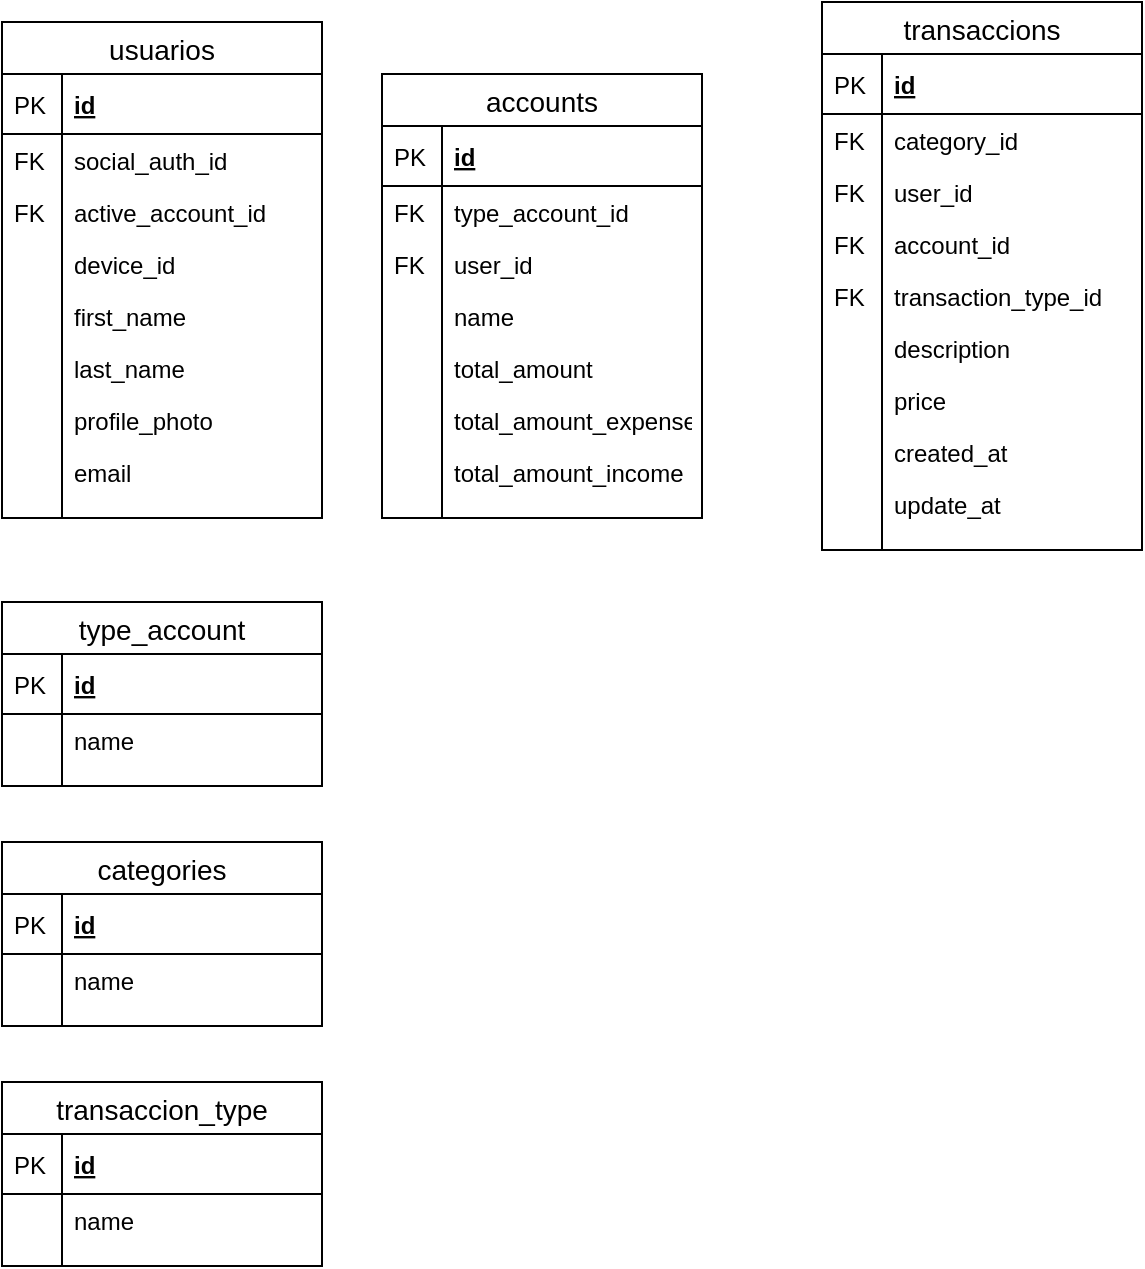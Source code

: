 <mxfile version="13.0.3" type="device"><diagram id="5yVp1Sk64QCrJjHXYqCg" name="Page-1"><mxGraphModel dx="1106" dy="860" grid="1" gridSize="10" guides="1" tooltips="1" connect="1" arrows="1" fold="1" page="1" pageScale="1" pageWidth="850" pageHeight="1100" math="0" shadow="0"><root><mxCell id="0"/><mxCell id="1" parent="0"/><mxCell id="UrQQ1DlNnTcpndFpAHK5-2" value="usuarios" style="swimlane;fontStyle=0;childLayout=stackLayout;horizontal=1;startSize=26;horizontalStack=0;resizeParent=1;resizeParentMax=0;resizeLast=0;collapsible=1;marginBottom=0;align=center;fontSize=14;" parent="1" vertex="1"><mxGeometry x="40" y="60" width="160" height="248" as="geometry"/></mxCell><mxCell id="UrQQ1DlNnTcpndFpAHK5-3" value="id" style="shape=partialRectangle;top=0;left=0;right=0;bottom=1;align=left;verticalAlign=middle;fillColor=none;spacingLeft=34;spacingRight=4;overflow=hidden;rotatable=0;points=[[0,0.5],[1,0.5]];portConstraint=eastwest;dropTarget=0;fontStyle=5;fontSize=12;" parent="UrQQ1DlNnTcpndFpAHK5-2" vertex="1"><mxGeometry y="26" width="160" height="30" as="geometry"/></mxCell><mxCell id="UrQQ1DlNnTcpndFpAHK5-4" value="PK" style="shape=partialRectangle;top=0;left=0;bottom=0;fillColor=none;align=left;verticalAlign=middle;spacingLeft=4;spacingRight=4;overflow=hidden;rotatable=0;points=[];portConstraint=eastwest;part=1;fontSize=12;" parent="UrQQ1DlNnTcpndFpAHK5-3" vertex="1" connectable="0"><mxGeometry width="30" height="30" as="geometry"/></mxCell><mxCell id="UrQQ1DlNnTcpndFpAHK5-13" value="social_auth_id" style="shape=partialRectangle;top=0;left=0;right=0;bottom=0;align=left;verticalAlign=top;fillColor=none;spacingLeft=34;spacingRight=4;overflow=hidden;rotatable=0;points=[[0,0.5],[1,0.5]];portConstraint=eastwest;dropTarget=0;fontSize=12;" parent="UrQQ1DlNnTcpndFpAHK5-2" vertex="1"><mxGeometry y="56" width="160" height="26" as="geometry"/></mxCell><mxCell id="UrQQ1DlNnTcpndFpAHK5-14" value="FK" style="shape=partialRectangle;top=0;left=0;bottom=0;fillColor=none;align=left;verticalAlign=top;spacingLeft=4;spacingRight=4;overflow=hidden;rotatable=0;points=[];portConstraint=eastwest;part=1;fontSize=12;" parent="UrQQ1DlNnTcpndFpAHK5-13" vertex="1" connectable="0"><mxGeometry width="30" height="26" as="geometry"/></mxCell><mxCell id="hpyzSHzRoORcJGKO-4-t-1" value="active_account_id" style="shape=partialRectangle;top=0;left=0;right=0;bottom=0;align=left;verticalAlign=top;fillColor=none;spacingLeft=34;spacingRight=4;overflow=hidden;rotatable=0;points=[[0,0.5],[1,0.5]];portConstraint=eastwest;dropTarget=0;fontSize=12;" vertex="1" parent="UrQQ1DlNnTcpndFpAHK5-2"><mxGeometry y="82" width="160" height="26" as="geometry"/></mxCell><mxCell id="hpyzSHzRoORcJGKO-4-t-2" value="FK" style="shape=partialRectangle;top=0;left=0;bottom=0;fillColor=none;align=left;verticalAlign=top;spacingLeft=4;spacingRight=4;overflow=hidden;rotatable=0;points=[];portConstraint=eastwest;part=1;fontSize=12;" vertex="1" connectable="0" parent="hpyzSHzRoORcJGKO-4-t-1"><mxGeometry width="30" height="26" as="geometry"/></mxCell><mxCell id="UrQQ1DlNnTcpndFpAHK5-99" value="device_id" style="shape=partialRectangle;top=0;left=0;right=0;bottom=0;align=left;verticalAlign=top;fillColor=none;spacingLeft=34;spacingRight=4;overflow=hidden;rotatable=0;points=[[0,0.5],[1,0.5]];portConstraint=eastwest;dropTarget=0;fontSize=12;" parent="UrQQ1DlNnTcpndFpAHK5-2" vertex="1"><mxGeometry y="108" width="160" height="26" as="geometry"/></mxCell><mxCell id="UrQQ1DlNnTcpndFpAHK5-100" value="" style="shape=partialRectangle;top=0;left=0;bottom=0;fillColor=none;align=left;verticalAlign=top;spacingLeft=4;spacingRight=4;overflow=hidden;rotatable=0;points=[];portConstraint=eastwest;part=1;fontSize=12;" parent="UrQQ1DlNnTcpndFpAHK5-99" vertex="1" connectable="0"><mxGeometry width="30" height="26" as="geometry"/></mxCell><mxCell id="UrQQ1DlNnTcpndFpAHK5-5" value="first_name" style="shape=partialRectangle;top=0;left=0;right=0;bottom=0;align=left;verticalAlign=top;fillColor=none;spacingLeft=34;spacingRight=4;overflow=hidden;rotatable=0;points=[[0,0.5],[1,0.5]];portConstraint=eastwest;dropTarget=0;fontSize=12;" parent="UrQQ1DlNnTcpndFpAHK5-2" vertex="1"><mxGeometry y="134" width="160" height="26" as="geometry"/></mxCell><mxCell id="UrQQ1DlNnTcpndFpAHK5-6" value="" style="shape=partialRectangle;top=0;left=0;bottom=0;fillColor=none;align=left;verticalAlign=top;spacingLeft=4;spacingRight=4;overflow=hidden;rotatable=0;points=[];portConstraint=eastwest;part=1;fontSize=12;" parent="UrQQ1DlNnTcpndFpAHK5-5" vertex="1" connectable="0"><mxGeometry width="30" height="26" as="geometry"/></mxCell><mxCell id="UrQQ1DlNnTcpndFpAHK5-7" value="last_name" style="shape=partialRectangle;top=0;left=0;right=0;bottom=0;align=left;verticalAlign=top;fillColor=none;spacingLeft=34;spacingRight=4;overflow=hidden;rotatable=0;points=[[0,0.5],[1,0.5]];portConstraint=eastwest;dropTarget=0;fontSize=12;" parent="UrQQ1DlNnTcpndFpAHK5-2" vertex="1"><mxGeometry y="160" width="160" height="26" as="geometry"/></mxCell><mxCell id="UrQQ1DlNnTcpndFpAHK5-8" value="" style="shape=partialRectangle;top=0;left=0;bottom=0;fillColor=none;align=left;verticalAlign=top;spacingLeft=4;spacingRight=4;overflow=hidden;rotatable=0;points=[];portConstraint=eastwest;part=1;fontSize=12;" parent="UrQQ1DlNnTcpndFpAHK5-7" vertex="1" connectable="0"><mxGeometry width="30" height="26" as="geometry"/></mxCell><mxCell id="UrQQ1DlNnTcpndFpAHK5-103" value="profile_photo" style="shape=partialRectangle;top=0;left=0;right=0;bottom=0;align=left;verticalAlign=top;fillColor=none;spacingLeft=34;spacingRight=4;overflow=hidden;rotatable=0;points=[[0,0.5],[1,0.5]];portConstraint=eastwest;dropTarget=0;fontSize=12;" parent="UrQQ1DlNnTcpndFpAHK5-2" vertex="1"><mxGeometry y="186" width="160" height="26" as="geometry"/></mxCell><mxCell id="UrQQ1DlNnTcpndFpAHK5-104" value="" style="shape=partialRectangle;top=0;left=0;bottom=0;fillColor=none;align=left;verticalAlign=top;spacingLeft=4;spacingRight=4;overflow=hidden;rotatable=0;points=[];portConstraint=eastwest;part=1;fontSize=12;" parent="UrQQ1DlNnTcpndFpAHK5-103" vertex="1" connectable="0"><mxGeometry width="30" height="26" as="geometry"/></mxCell><mxCell id="UrQQ1DlNnTcpndFpAHK5-21" value="email" style="shape=partialRectangle;top=0;left=0;right=0;bottom=0;align=left;verticalAlign=top;fillColor=none;spacingLeft=34;spacingRight=4;overflow=hidden;rotatable=0;points=[[0,0.5],[1,0.5]];portConstraint=eastwest;dropTarget=0;fontSize=12;" parent="UrQQ1DlNnTcpndFpAHK5-2" vertex="1"><mxGeometry y="212" width="160" height="26" as="geometry"/></mxCell><mxCell id="UrQQ1DlNnTcpndFpAHK5-22" value="" style="shape=partialRectangle;top=0;left=0;bottom=0;fillColor=none;align=left;verticalAlign=top;spacingLeft=4;spacingRight=4;overflow=hidden;rotatable=0;points=[];portConstraint=eastwest;part=1;fontSize=12;" parent="UrQQ1DlNnTcpndFpAHK5-21" vertex="1" connectable="0"><mxGeometry width="30" height="26" as="geometry"/></mxCell><mxCell id="UrQQ1DlNnTcpndFpAHK5-11" value="" style="shape=partialRectangle;top=0;left=0;right=0;bottom=0;align=left;verticalAlign=top;fillColor=none;spacingLeft=34;spacingRight=4;overflow=hidden;rotatable=0;points=[[0,0.5],[1,0.5]];portConstraint=eastwest;dropTarget=0;fontSize=12;" parent="UrQQ1DlNnTcpndFpAHK5-2" vertex="1"><mxGeometry y="238" width="160" height="10" as="geometry"/></mxCell><mxCell id="UrQQ1DlNnTcpndFpAHK5-12" value="" style="shape=partialRectangle;top=0;left=0;bottom=0;fillColor=none;align=left;verticalAlign=top;spacingLeft=4;spacingRight=4;overflow=hidden;rotatable=0;points=[];portConstraint=eastwest;part=1;fontSize=12;" parent="UrQQ1DlNnTcpndFpAHK5-11" vertex="1" connectable="0"><mxGeometry width="30" height="10" as="geometry"/></mxCell><mxCell id="UrQQ1DlNnTcpndFpAHK5-47" value="transaccions" style="swimlane;fontStyle=0;childLayout=stackLayout;horizontal=1;startSize=26;horizontalStack=0;resizeParent=1;resizeParentMax=0;resizeLast=0;collapsible=1;marginBottom=0;align=center;fontSize=14;" parent="1" vertex="1"><mxGeometry x="450" y="50" width="160" height="274" as="geometry"/></mxCell><mxCell id="UrQQ1DlNnTcpndFpAHK5-48" value="id" style="shape=partialRectangle;top=0;left=0;right=0;bottom=1;align=left;verticalAlign=middle;fillColor=none;spacingLeft=34;spacingRight=4;overflow=hidden;rotatable=0;points=[[0,0.5],[1,0.5]];portConstraint=eastwest;dropTarget=0;fontStyle=5;fontSize=12;" parent="UrQQ1DlNnTcpndFpAHK5-47" vertex="1"><mxGeometry y="26" width="160" height="30" as="geometry"/></mxCell><mxCell id="UrQQ1DlNnTcpndFpAHK5-49" value="PK" style="shape=partialRectangle;top=0;left=0;bottom=0;fillColor=none;align=left;verticalAlign=middle;spacingLeft=4;spacingRight=4;overflow=hidden;rotatable=0;points=[];portConstraint=eastwest;part=1;fontSize=12;" parent="UrQQ1DlNnTcpndFpAHK5-48" vertex="1" connectable="0"><mxGeometry width="30" height="30" as="geometry"/></mxCell><mxCell id="UrQQ1DlNnTcpndFpAHK5-54" value="category_id" style="shape=partialRectangle;top=0;left=0;right=0;bottom=0;align=left;verticalAlign=top;fillColor=none;spacingLeft=34;spacingRight=4;overflow=hidden;rotatable=0;points=[[0,0.5],[1,0.5]];portConstraint=eastwest;dropTarget=0;fontSize=12;" parent="UrQQ1DlNnTcpndFpAHK5-47" vertex="1"><mxGeometry y="56" width="160" height="26" as="geometry"/></mxCell><mxCell id="UrQQ1DlNnTcpndFpAHK5-55" value="FK" style="shape=partialRectangle;top=0;left=0;bottom=0;fillColor=none;align=left;verticalAlign=top;spacingLeft=4;spacingRight=4;overflow=hidden;rotatable=0;points=[];portConstraint=eastwest;part=1;fontSize=12;" parent="UrQQ1DlNnTcpndFpAHK5-54" vertex="1" connectable="0"><mxGeometry width="30" height="26" as="geometry"/></mxCell><mxCell id="hpyzSHzRoORcJGKO-4-t-11" value="user_id" style="shape=partialRectangle;top=0;left=0;right=0;bottom=0;align=left;verticalAlign=top;fillColor=none;spacingLeft=34;spacingRight=4;overflow=hidden;rotatable=0;points=[[0,0.5],[1,0.5]];portConstraint=eastwest;dropTarget=0;fontSize=12;" vertex="1" parent="UrQQ1DlNnTcpndFpAHK5-47"><mxGeometry y="82" width="160" height="26" as="geometry"/></mxCell><mxCell id="hpyzSHzRoORcJGKO-4-t-12" value="FK" style="shape=partialRectangle;top=0;left=0;bottom=0;fillColor=none;align=left;verticalAlign=top;spacingLeft=4;spacingRight=4;overflow=hidden;rotatable=0;points=[];portConstraint=eastwest;part=1;fontSize=12;" vertex="1" connectable="0" parent="hpyzSHzRoORcJGKO-4-t-11"><mxGeometry width="30" height="26" as="geometry"/></mxCell><mxCell id="UrQQ1DlNnTcpndFpAHK5-111" value="account_id" style="shape=partialRectangle;top=0;left=0;right=0;bottom=0;align=left;verticalAlign=top;fillColor=none;spacingLeft=34;spacingRight=4;overflow=hidden;rotatable=0;points=[[0,0.5],[1,0.5]];portConstraint=eastwest;dropTarget=0;fontSize=12;" parent="UrQQ1DlNnTcpndFpAHK5-47" vertex="1"><mxGeometry y="108" width="160" height="26" as="geometry"/></mxCell><mxCell id="UrQQ1DlNnTcpndFpAHK5-112" value="FK" style="shape=partialRectangle;top=0;left=0;bottom=0;fillColor=none;align=left;verticalAlign=top;spacingLeft=4;spacingRight=4;overflow=hidden;rotatable=0;points=[];portConstraint=eastwest;part=1;fontSize=12;" parent="UrQQ1DlNnTcpndFpAHK5-111" vertex="1" connectable="0"><mxGeometry width="30" height="26" as="geometry"/></mxCell><mxCell id="UrQQ1DlNnTcpndFpAHK5-73" value="transaction_type_id&#10;" style="shape=partialRectangle;top=0;left=0;right=0;bottom=0;align=left;verticalAlign=top;fillColor=none;spacingLeft=34;spacingRight=4;overflow=hidden;rotatable=0;points=[[0,0.5],[1,0.5]];portConstraint=eastwest;dropTarget=0;fontSize=12;" parent="UrQQ1DlNnTcpndFpAHK5-47" vertex="1"><mxGeometry y="134" width="160" height="26" as="geometry"/></mxCell><mxCell id="UrQQ1DlNnTcpndFpAHK5-74" value="FK" style="shape=partialRectangle;top=0;left=0;bottom=0;fillColor=none;align=left;verticalAlign=top;spacingLeft=4;spacingRight=4;overflow=hidden;rotatable=0;points=[];portConstraint=eastwest;part=1;fontSize=12;" parent="UrQQ1DlNnTcpndFpAHK5-73" vertex="1" connectable="0"><mxGeometry width="30" height="26" as="geometry"/></mxCell><mxCell id="UrQQ1DlNnTcpndFpAHK5-50" value="description" style="shape=partialRectangle;top=0;left=0;right=0;bottom=0;align=left;verticalAlign=top;fillColor=none;spacingLeft=34;spacingRight=4;overflow=hidden;rotatable=0;points=[[0,0.5],[1,0.5]];portConstraint=eastwest;dropTarget=0;fontSize=12;" parent="UrQQ1DlNnTcpndFpAHK5-47" vertex="1"><mxGeometry y="160" width="160" height="26" as="geometry"/></mxCell><mxCell id="UrQQ1DlNnTcpndFpAHK5-51" value="" style="shape=partialRectangle;top=0;left=0;bottom=0;fillColor=none;align=left;verticalAlign=top;spacingLeft=4;spacingRight=4;overflow=hidden;rotatable=0;points=[];portConstraint=eastwest;part=1;fontSize=12;" parent="UrQQ1DlNnTcpndFpAHK5-50" vertex="1" connectable="0"><mxGeometry width="30" height="26" as="geometry"/></mxCell><mxCell id="UrQQ1DlNnTcpndFpAHK5-52" value="price" style="shape=partialRectangle;top=0;left=0;right=0;bottom=0;align=left;verticalAlign=top;fillColor=none;spacingLeft=34;spacingRight=4;overflow=hidden;rotatable=0;points=[[0,0.5],[1,0.5]];portConstraint=eastwest;dropTarget=0;fontSize=12;" parent="UrQQ1DlNnTcpndFpAHK5-47" vertex="1"><mxGeometry y="186" width="160" height="26" as="geometry"/></mxCell><mxCell id="UrQQ1DlNnTcpndFpAHK5-53" value="" style="shape=partialRectangle;top=0;left=0;bottom=0;fillColor=none;align=left;verticalAlign=top;spacingLeft=4;spacingRight=4;overflow=hidden;rotatable=0;points=[];portConstraint=eastwest;part=1;fontSize=12;" parent="UrQQ1DlNnTcpndFpAHK5-52" vertex="1" connectable="0"><mxGeometry width="30" height="26" as="geometry"/></mxCell><mxCell id="UrQQ1DlNnTcpndFpAHK5-69" value="created_at" style="shape=partialRectangle;top=0;left=0;right=0;bottom=0;align=left;verticalAlign=top;fillColor=none;spacingLeft=34;spacingRight=4;overflow=hidden;rotatable=0;points=[[0,0.5],[1,0.5]];portConstraint=eastwest;dropTarget=0;fontSize=12;" parent="UrQQ1DlNnTcpndFpAHK5-47" vertex="1"><mxGeometry y="212" width="160" height="26" as="geometry"/></mxCell><mxCell id="UrQQ1DlNnTcpndFpAHK5-70" value="" style="shape=partialRectangle;top=0;left=0;bottom=0;fillColor=none;align=left;verticalAlign=top;spacingLeft=4;spacingRight=4;overflow=hidden;rotatable=0;points=[];portConstraint=eastwest;part=1;fontSize=12;" parent="UrQQ1DlNnTcpndFpAHK5-69" vertex="1" connectable="0"><mxGeometry width="30" height="26" as="geometry"/></mxCell><mxCell id="UrQQ1DlNnTcpndFpAHK5-71" value="update_at" style="shape=partialRectangle;top=0;left=0;right=0;bottom=0;align=left;verticalAlign=top;fillColor=none;spacingLeft=34;spacingRight=4;overflow=hidden;rotatable=0;points=[[0,0.5],[1,0.5]];portConstraint=eastwest;dropTarget=0;fontSize=12;" parent="UrQQ1DlNnTcpndFpAHK5-47" vertex="1"><mxGeometry y="238" width="160" height="26" as="geometry"/></mxCell><mxCell id="UrQQ1DlNnTcpndFpAHK5-72" value="" style="shape=partialRectangle;top=0;left=0;bottom=0;fillColor=none;align=left;verticalAlign=top;spacingLeft=4;spacingRight=4;overflow=hidden;rotatable=0;points=[];portConstraint=eastwest;part=1;fontSize=12;" parent="UrQQ1DlNnTcpndFpAHK5-71" vertex="1" connectable="0"><mxGeometry width="30" height="26" as="geometry"/></mxCell><mxCell id="UrQQ1DlNnTcpndFpAHK5-56" value="" style="shape=partialRectangle;top=0;left=0;right=0;bottom=0;align=left;verticalAlign=top;fillColor=none;spacingLeft=34;spacingRight=4;overflow=hidden;rotatable=0;points=[[0,0.5],[1,0.5]];portConstraint=eastwest;dropTarget=0;fontSize=12;" parent="UrQQ1DlNnTcpndFpAHK5-47" vertex="1"><mxGeometry y="264" width="160" height="10" as="geometry"/></mxCell><mxCell id="UrQQ1DlNnTcpndFpAHK5-57" value="" style="shape=partialRectangle;top=0;left=0;bottom=0;fillColor=none;align=left;verticalAlign=top;spacingLeft=4;spacingRight=4;overflow=hidden;rotatable=0;points=[];portConstraint=eastwest;part=1;fontSize=12;" parent="UrQQ1DlNnTcpndFpAHK5-56" vertex="1" connectable="0"><mxGeometry width="30" height="10" as="geometry"/></mxCell><mxCell id="UrQQ1DlNnTcpndFpAHK5-34" value="accounts" style="swimlane;fontStyle=0;childLayout=stackLayout;horizontal=1;startSize=26;horizontalStack=0;resizeParent=1;resizeParentMax=0;resizeLast=0;collapsible=1;marginBottom=0;align=center;fontSize=14;" parent="1" vertex="1"><mxGeometry x="230" y="86" width="160" height="222" as="geometry"/></mxCell><mxCell id="UrQQ1DlNnTcpndFpAHK5-35" value="id" style="shape=partialRectangle;top=0;left=0;right=0;bottom=1;align=left;verticalAlign=middle;fillColor=none;spacingLeft=34;spacingRight=4;overflow=hidden;rotatable=0;points=[[0,0.5],[1,0.5]];portConstraint=eastwest;dropTarget=0;fontStyle=5;fontSize=12;" parent="UrQQ1DlNnTcpndFpAHK5-34" vertex="1"><mxGeometry y="26" width="160" height="30" as="geometry"/></mxCell><mxCell id="UrQQ1DlNnTcpndFpAHK5-36" value="PK" style="shape=partialRectangle;top=0;left=0;bottom=0;fillColor=none;align=left;verticalAlign=middle;spacingLeft=4;spacingRight=4;overflow=hidden;rotatable=0;points=[];portConstraint=eastwest;part=1;fontSize=12;" parent="UrQQ1DlNnTcpndFpAHK5-35" vertex="1" connectable="0"><mxGeometry width="30" height="30" as="geometry"/></mxCell><mxCell id="UrQQ1DlNnTcpndFpAHK5-97" value="type_account_id" style="shape=partialRectangle;top=0;left=0;right=0;bottom=0;align=left;verticalAlign=top;fillColor=none;spacingLeft=34;spacingRight=4;overflow=hidden;rotatable=0;points=[[0,0.5],[1,0.5]];portConstraint=eastwest;dropTarget=0;fontSize=12;" parent="UrQQ1DlNnTcpndFpAHK5-34" vertex="1"><mxGeometry y="56" width="160" height="26" as="geometry"/></mxCell><mxCell id="UrQQ1DlNnTcpndFpAHK5-98" value="FK" style="shape=partialRectangle;top=0;left=0;bottom=0;fillColor=none;align=left;verticalAlign=top;spacingLeft=4;spacingRight=4;overflow=hidden;rotatable=0;points=[];portConstraint=eastwest;part=1;fontSize=12;" parent="UrQQ1DlNnTcpndFpAHK5-97" vertex="1" connectable="0"><mxGeometry width="30" height="26" as="geometry"/></mxCell><mxCell id="UrQQ1DlNnTcpndFpAHK5-101" value="user_id" style="shape=partialRectangle;top=0;left=0;right=0;bottom=0;align=left;verticalAlign=top;fillColor=none;spacingLeft=34;spacingRight=4;overflow=hidden;rotatable=0;points=[[0,0.5],[1,0.5]];portConstraint=eastwest;dropTarget=0;fontSize=12;" parent="UrQQ1DlNnTcpndFpAHK5-34" vertex="1"><mxGeometry y="82" width="160" height="26" as="geometry"/></mxCell><mxCell id="UrQQ1DlNnTcpndFpAHK5-102" value="FK" style="shape=partialRectangle;top=0;left=0;bottom=0;fillColor=none;align=left;verticalAlign=top;spacingLeft=4;spacingRight=4;overflow=hidden;rotatable=0;points=[];portConstraint=eastwest;part=1;fontSize=12;" parent="UrQQ1DlNnTcpndFpAHK5-101" vertex="1" connectable="0"><mxGeometry width="30" height="26" as="geometry"/></mxCell><mxCell id="UrQQ1DlNnTcpndFpAHK5-37" value="name" style="shape=partialRectangle;top=0;left=0;right=0;bottom=0;align=left;verticalAlign=top;fillColor=none;spacingLeft=34;spacingRight=4;overflow=hidden;rotatable=0;points=[[0,0.5],[1,0.5]];portConstraint=eastwest;dropTarget=0;fontSize=12;" parent="UrQQ1DlNnTcpndFpAHK5-34" vertex="1"><mxGeometry y="108" width="160" height="26" as="geometry"/></mxCell><mxCell id="UrQQ1DlNnTcpndFpAHK5-38" value="" style="shape=partialRectangle;top=0;left=0;bottom=0;fillColor=none;align=left;verticalAlign=top;spacingLeft=4;spacingRight=4;overflow=hidden;rotatable=0;points=[];portConstraint=eastwest;part=1;fontSize=12;" parent="UrQQ1DlNnTcpndFpAHK5-37" vertex="1" connectable="0"><mxGeometry width="30" height="26" as="geometry"/></mxCell><mxCell id="UrQQ1DlNnTcpndFpAHK5-39" value="total_amount" style="shape=partialRectangle;top=0;left=0;right=0;bottom=0;align=left;verticalAlign=top;fillColor=none;spacingLeft=34;spacingRight=4;overflow=hidden;rotatable=0;points=[[0,0.5],[1,0.5]];portConstraint=eastwest;dropTarget=0;fontSize=12;" parent="UrQQ1DlNnTcpndFpAHK5-34" vertex="1"><mxGeometry y="134" width="160" height="26" as="geometry"/></mxCell><mxCell id="UrQQ1DlNnTcpndFpAHK5-40" value="" style="shape=partialRectangle;top=0;left=0;bottom=0;fillColor=none;align=left;verticalAlign=top;spacingLeft=4;spacingRight=4;overflow=hidden;rotatable=0;points=[];portConstraint=eastwest;part=1;fontSize=12;" parent="UrQQ1DlNnTcpndFpAHK5-39" vertex="1" connectable="0"><mxGeometry width="30" height="26" as="geometry"/></mxCell><mxCell id="hpyzSHzRoORcJGKO-4-t-3" value="total_amount_expenses" style="shape=partialRectangle;top=0;left=0;right=0;bottom=0;align=left;verticalAlign=top;fillColor=none;spacingLeft=34;spacingRight=4;overflow=hidden;rotatable=0;points=[[0,0.5],[1,0.5]];portConstraint=eastwest;dropTarget=0;fontSize=12;" vertex="1" parent="UrQQ1DlNnTcpndFpAHK5-34"><mxGeometry y="160" width="160" height="26" as="geometry"/></mxCell><mxCell id="hpyzSHzRoORcJGKO-4-t-4" value="" style="shape=partialRectangle;top=0;left=0;bottom=0;fillColor=none;align=left;verticalAlign=top;spacingLeft=4;spacingRight=4;overflow=hidden;rotatable=0;points=[];portConstraint=eastwest;part=1;fontSize=12;" vertex="1" connectable="0" parent="hpyzSHzRoORcJGKO-4-t-3"><mxGeometry width="30" height="26" as="geometry"/></mxCell><mxCell id="hpyzSHzRoORcJGKO-4-t-7" value="total_amount_income" style="shape=partialRectangle;top=0;left=0;right=0;bottom=0;align=left;verticalAlign=top;fillColor=none;spacingLeft=34;spacingRight=4;overflow=hidden;rotatable=0;points=[[0,0.5],[1,0.5]];portConstraint=eastwest;dropTarget=0;fontSize=12;" vertex="1" parent="UrQQ1DlNnTcpndFpAHK5-34"><mxGeometry y="186" width="160" height="26" as="geometry"/></mxCell><mxCell id="hpyzSHzRoORcJGKO-4-t-8" value="" style="shape=partialRectangle;top=0;left=0;bottom=0;fillColor=none;align=left;verticalAlign=top;spacingLeft=4;spacingRight=4;overflow=hidden;rotatable=0;points=[];portConstraint=eastwest;part=1;fontSize=12;" vertex="1" connectable="0" parent="hpyzSHzRoORcJGKO-4-t-7"><mxGeometry width="30" height="26" as="geometry"/></mxCell><mxCell id="UrQQ1DlNnTcpndFpAHK5-43" value="" style="shape=partialRectangle;top=0;left=0;right=0;bottom=0;align=left;verticalAlign=top;fillColor=none;spacingLeft=34;spacingRight=4;overflow=hidden;rotatable=0;points=[[0,0.5],[1,0.5]];portConstraint=eastwest;dropTarget=0;fontSize=12;" parent="UrQQ1DlNnTcpndFpAHK5-34" vertex="1"><mxGeometry y="212" width="160" height="10" as="geometry"/></mxCell><mxCell id="UrQQ1DlNnTcpndFpAHK5-44" value="" style="shape=partialRectangle;top=0;left=0;bottom=0;fillColor=none;align=left;verticalAlign=top;spacingLeft=4;spacingRight=4;overflow=hidden;rotatable=0;points=[];portConstraint=eastwest;part=1;fontSize=12;" parent="UrQQ1DlNnTcpndFpAHK5-43" vertex="1" connectable="0"><mxGeometry width="30" height="10" as="geometry"/></mxCell><mxCell id="UrQQ1DlNnTcpndFpAHK5-86" value="type_account" style="swimlane;fontStyle=0;childLayout=stackLayout;horizontal=1;startSize=26;horizontalStack=0;resizeParent=1;resizeParentMax=0;resizeLast=0;collapsible=1;marginBottom=0;align=center;fontSize=14;" parent="1" vertex="1"><mxGeometry x="40" y="350" width="160" height="92" as="geometry"/></mxCell><mxCell id="UrQQ1DlNnTcpndFpAHK5-87" value="id" style="shape=partialRectangle;top=0;left=0;right=0;bottom=1;align=left;verticalAlign=middle;fillColor=none;spacingLeft=34;spacingRight=4;overflow=hidden;rotatable=0;points=[[0,0.5],[1,0.5]];portConstraint=eastwest;dropTarget=0;fontStyle=5;fontSize=12;" parent="UrQQ1DlNnTcpndFpAHK5-86" vertex="1"><mxGeometry y="26" width="160" height="30" as="geometry"/></mxCell><mxCell id="UrQQ1DlNnTcpndFpAHK5-88" value="PK" style="shape=partialRectangle;top=0;left=0;bottom=0;fillColor=none;align=left;verticalAlign=middle;spacingLeft=4;spacingRight=4;overflow=hidden;rotatable=0;points=[];portConstraint=eastwest;part=1;fontSize=12;" parent="UrQQ1DlNnTcpndFpAHK5-87" vertex="1" connectable="0"><mxGeometry width="30" height="30" as="geometry"/></mxCell><mxCell id="UrQQ1DlNnTcpndFpAHK5-91" value="name" style="shape=partialRectangle;top=0;left=0;right=0;bottom=0;align=left;verticalAlign=top;fillColor=none;spacingLeft=34;spacingRight=4;overflow=hidden;rotatable=0;points=[[0,0.5],[1,0.5]];portConstraint=eastwest;dropTarget=0;fontSize=12;" parent="UrQQ1DlNnTcpndFpAHK5-86" vertex="1"><mxGeometry y="56" width="160" height="26" as="geometry"/></mxCell><mxCell id="UrQQ1DlNnTcpndFpAHK5-92" value="" style="shape=partialRectangle;top=0;left=0;bottom=0;fillColor=none;align=left;verticalAlign=top;spacingLeft=4;spacingRight=4;overflow=hidden;rotatable=0;points=[];portConstraint=eastwest;part=1;fontSize=12;" parent="UrQQ1DlNnTcpndFpAHK5-91" vertex="1" connectable="0"><mxGeometry width="30" height="26" as="geometry"/></mxCell><mxCell id="UrQQ1DlNnTcpndFpAHK5-95" value="" style="shape=partialRectangle;top=0;left=0;right=0;bottom=0;align=left;verticalAlign=top;fillColor=none;spacingLeft=34;spacingRight=4;overflow=hidden;rotatable=0;points=[[0,0.5],[1,0.5]];portConstraint=eastwest;dropTarget=0;fontSize=12;" parent="UrQQ1DlNnTcpndFpAHK5-86" vertex="1"><mxGeometry y="82" width="160" height="10" as="geometry"/></mxCell><mxCell id="UrQQ1DlNnTcpndFpAHK5-96" value="" style="shape=partialRectangle;top=0;left=0;bottom=0;fillColor=none;align=left;verticalAlign=top;spacingLeft=4;spacingRight=4;overflow=hidden;rotatable=0;points=[];portConstraint=eastwest;part=1;fontSize=12;" parent="UrQQ1DlNnTcpndFpAHK5-95" vertex="1" connectable="0"><mxGeometry width="30" height="10" as="geometry"/></mxCell><mxCell id="UrQQ1DlNnTcpndFpAHK5-58" value="categories" style="swimlane;fontStyle=0;childLayout=stackLayout;horizontal=1;startSize=26;horizontalStack=0;resizeParent=1;resizeParentMax=0;resizeLast=0;collapsible=1;marginBottom=0;align=center;fontSize=14;" parent="1" vertex="1"><mxGeometry x="40" y="470" width="160" height="92" as="geometry"/></mxCell><mxCell id="UrQQ1DlNnTcpndFpAHK5-59" value="id" style="shape=partialRectangle;top=0;left=0;right=0;bottom=1;align=left;verticalAlign=middle;fillColor=none;spacingLeft=34;spacingRight=4;overflow=hidden;rotatable=0;points=[[0,0.5],[1,0.5]];portConstraint=eastwest;dropTarget=0;fontStyle=5;fontSize=12;" parent="UrQQ1DlNnTcpndFpAHK5-58" vertex="1"><mxGeometry y="26" width="160" height="30" as="geometry"/></mxCell><mxCell id="UrQQ1DlNnTcpndFpAHK5-60" value="PK" style="shape=partialRectangle;top=0;left=0;bottom=0;fillColor=none;align=left;verticalAlign=middle;spacingLeft=4;spacingRight=4;overflow=hidden;rotatable=0;points=[];portConstraint=eastwest;part=1;fontSize=12;" parent="UrQQ1DlNnTcpndFpAHK5-59" vertex="1" connectable="0"><mxGeometry width="30" height="30" as="geometry"/></mxCell><mxCell id="UrQQ1DlNnTcpndFpAHK5-61" value="name" style="shape=partialRectangle;top=0;left=0;right=0;bottom=0;align=left;verticalAlign=top;fillColor=none;spacingLeft=34;spacingRight=4;overflow=hidden;rotatable=0;points=[[0,0.5],[1,0.5]];portConstraint=eastwest;dropTarget=0;fontSize=12;" parent="UrQQ1DlNnTcpndFpAHK5-58" vertex="1"><mxGeometry y="56" width="160" height="26" as="geometry"/></mxCell><mxCell id="UrQQ1DlNnTcpndFpAHK5-62" value="" style="shape=partialRectangle;top=0;left=0;bottom=0;fillColor=none;align=left;verticalAlign=top;spacingLeft=4;spacingRight=4;overflow=hidden;rotatable=0;points=[];portConstraint=eastwest;part=1;fontSize=12;" parent="UrQQ1DlNnTcpndFpAHK5-61" vertex="1" connectable="0"><mxGeometry width="30" height="26" as="geometry"/></mxCell><mxCell id="UrQQ1DlNnTcpndFpAHK5-67" value="" style="shape=partialRectangle;top=0;left=0;right=0;bottom=0;align=left;verticalAlign=top;fillColor=none;spacingLeft=34;spacingRight=4;overflow=hidden;rotatable=0;points=[[0,0.5],[1,0.5]];portConstraint=eastwest;dropTarget=0;fontSize=12;" parent="UrQQ1DlNnTcpndFpAHK5-58" vertex="1"><mxGeometry y="82" width="160" height="10" as="geometry"/></mxCell><mxCell id="UrQQ1DlNnTcpndFpAHK5-68" value="" style="shape=partialRectangle;top=0;left=0;bottom=0;fillColor=none;align=left;verticalAlign=top;spacingLeft=4;spacingRight=4;overflow=hidden;rotatable=0;points=[];portConstraint=eastwest;part=1;fontSize=12;" parent="UrQQ1DlNnTcpndFpAHK5-67" vertex="1" connectable="0"><mxGeometry width="30" height="10" as="geometry"/></mxCell><mxCell id="UrQQ1DlNnTcpndFpAHK5-75" value="transaccion_type" style="swimlane;fontStyle=0;childLayout=stackLayout;horizontal=1;startSize=26;horizontalStack=0;resizeParent=1;resizeParentMax=0;resizeLast=0;collapsible=1;marginBottom=0;align=center;fontSize=14;" parent="1" vertex="1"><mxGeometry x="40" y="590" width="160" height="92" as="geometry"/></mxCell><mxCell id="UrQQ1DlNnTcpndFpAHK5-76" value="id" style="shape=partialRectangle;top=0;left=0;right=0;bottom=1;align=left;verticalAlign=middle;fillColor=none;spacingLeft=34;spacingRight=4;overflow=hidden;rotatable=0;points=[[0,0.5],[1,0.5]];portConstraint=eastwest;dropTarget=0;fontStyle=5;fontSize=12;" parent="UrQQ1DlNnTcpndFpAHK5-75" vertex="1"><mxGeometry y="26" width="160" height="30" as="geometry"/></mxCell><mxCell id="UrQQ1DlNnTcpndFpAHK5-77" value="PK" style="shape=partialRectangle;top=0;left=0;bottom=0;fillColor=none;align=left;verticalAlign=middle;spacingLeft=4;spacingRight=4;overflow=hidden;rotatable=0;points=[];portConstraint=eastwest;part=1;fontSize=12;" parent="UrQQ1DlNnTcpndFpAHK5-76" vertex="1" connectable="0"><mxGeometry width="30" height="30" as="geometry"/></mxCell><mxCell id="UrQQ1DlNnTcpndFpAHK5-78" value="name" style="shape=partialRectangle;top=0;left=0;right=0;bottom=0;align=left;verticalAlign=top;fillColor=none;spacingLeft=34;spacingRight=4;overflow=hidden;rotatable=0;points=[[0,0.5],[1,0.5]];portConstraint=eastwest;dropTarget=0;fontSize=12;" parent="UrQQ1DlNnTcpndFpAHK5-75" vertex="1"><mxGeometry y="56" width="160" height="26" as="geometry"/></mxCell><mxCell id="UrQQ1DlNnTcpndFpAHK5-79" value="" style="shape=partialRectangle;top=0;left=0;bottom=0;fillColor=none;align=left;verticalAlign=top;spacingLeft=4;spacingRight=4;overflow=hidden;rotatable=0;points=[];portConstraint=eastwest;part=1;fontSize=12;" parent="UrQQ1DlNnTcpndFpAHK5-78" vertex="1" connectable="0"><mxGeometry width="30" height="26" as="geometry"/></mxCell><mxCell id="UrQQ1DlNnTcpndFpAHK5-84" value="" style="shape=partialRectangle;top=0;left=0;right=0;bottom=0;align=left;verticalAlign=top;fillColor=none;spacingLeft=34;spacingRight=4;overflow=hidden;rotatable=0;points=[[0,0.5],[1,0.5]];portConstraint=eastwest;dropTarget=0;fontSize=12;" parent="UrQQ1DlNnTcpndFpAHK5-75" vertex="1"><mxGeometry y="82" width="160" height="10" as="geometry"/></mxCell><mxCell id="UrQQ1DlNnTcpndFpAHK5-85" value="" style="shape=partialRectangle;top=0;left=0;bottom=0;fillColor=none;align=left;verticalAlign=top;spacingLeft=4;spacingRight=4;overflow=hidden;rotatable=0;points=[];portConstraint=eastwest;part=1;fontSize=12;" parent="UrQQ1DlNnTcpndFpAHK5-84" vertex="1" connectable="0"><mxGeometry width="30" height="10" as="geometry"/></mxCell></root></mxGraphModel></diagram></mxfile>